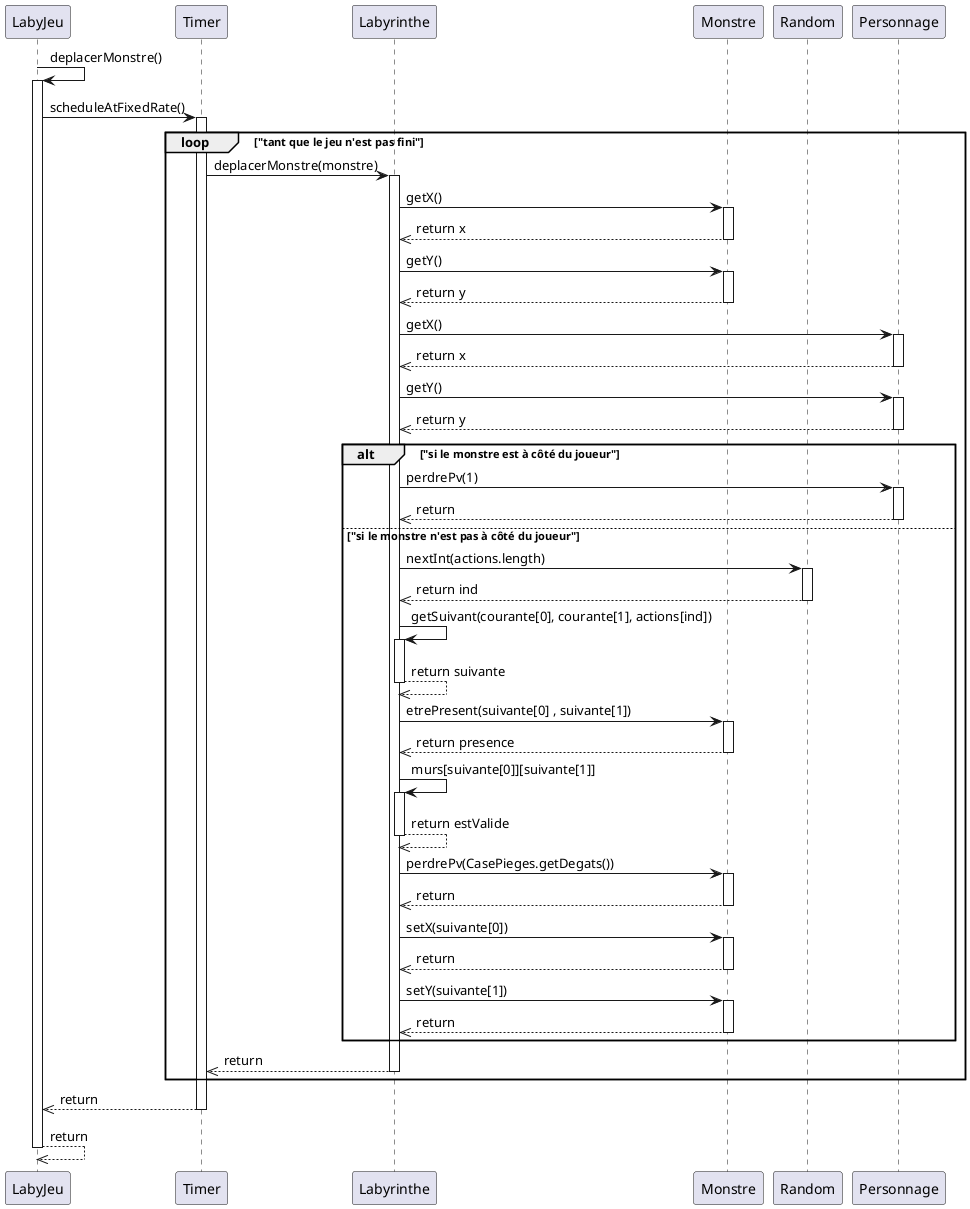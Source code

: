 @startuml
participant "LabyJeu" as L
participant "Timer" as T
participant "Labyrinthe" as La
participant "Monstre" as M
participant "Random" as R
participant "Personnage" as P

L -> L : deplacerMonstre()
activate L
L -> T : scheduleAtFixedRate()
activate T
loop "tant que le jeu n'est pas fini"
    T -> La : deplacerMonstre(monstre)
    activate La
    La -> M : getX()
    activate M
    M -->> La : return x
    deactivate M
    La -> M : getY()
    activate M
    M -->> La : return y
    deactivate M
    La -> P : getX()
    activate P
    P -->> La : return x
    deactivate P
    La -> P : getY()
    activate P
    P -->> La : return y
    deactivate P
    alt "si le monstre est à côté du joueur"
        La -> P : perdrePv(1)
        activate P
        P -->> La : return
        deactivate P
    else "si le monstre n'est pas à côté du joueur"
        La -> R : nextInt(actions.length)
        activate R
        R -->> La : return ind
        deactivate R
        La -> La : getSuivant(courante[0], courante[1], actions[ind])
        activate La
        La -->> La : return suivante
        deactivate La
        La -> M : etrePresent(suivante[0] , suivante[1])
        activate M
        M -->> La : return presence
        deactivate M
        La -> La : murs[suivante[0]][suivante[1]]
        activate La
        La -->> La : return estValide
        deactivate La
        La -> M : perdrePv(CasePieges.getDegats())
        activate M
        M -->> La : return
        deactivate M
        La -> M : setX(suivante[0])
        activate M
        M -->> La : return
        deactivate M
        La -> M : setY(suivante[1])
        activate M
        M -->> La : return
        deactivate M
    end
    La -->> T : return
    deactivate La
end
T -->> L : return
deactivate T
L -->> L : return
deactivate L
@enduml